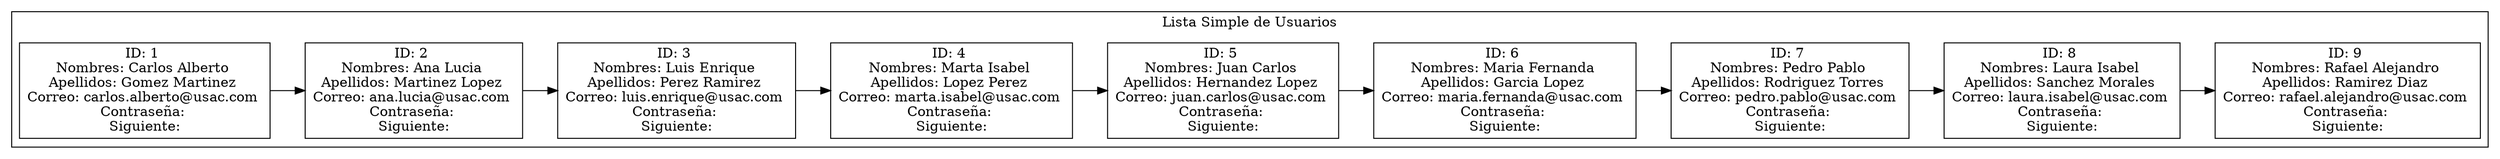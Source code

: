 digraph G {
    node [shape=record];
    rankdir=LR;
    subgraph cluster_0 {
        label = "Lista Simple de Usuarios";
        n0 [label = "{<data> ID: 1 \nNombres: Carlos Alberto \nApellidos: Gomez Martinez \nCorreo: carlos.alberto@usac.com \nContraseña:  \nSiguiente: }"];
        n1 [label = "{<data> ID: 2 \nNombres: Ana Lucia \nApellidos: Martinez Lopez \nCorreo: ana.lucia@usac.com \nContraseña:  \nSiguiente: }"];
        n2 [label = "{<data> ID: 3 \nNombres: Luis Enrique \nApellidos: Perez Ramirez \nCorreo: luis.enrique@usac.com \nContraseña:  \nSiguiente: }"];
        n3 [label = "{<data> ID: 4 \nNombres: Marta Isabel \nApellidos: Lopez Perez \nCorreo: marta.isabel@usac.com \nContraseña:  \nSiguiente: }"];
        n4 [label = "{<data> ID: 5 \nNombres: Juan Carlos \nApellidos: Hernandez Lopez \nCorreo: juan.carlos@usac.com \nContraseña:  \nSiguiente: }"];
        n5 [label = "{<data> ID: 6 \nNombres: Maria Fernanda \nApellidos: Garcia Lopez \nCorreo: maria.fernanda@usac.com \nContraseña:  \nSiguiente: }"];
        n6 [label = "{<data> ID: 7 \nNombres: Pedro Pablo \nApellidos: Rodriguez Torres \nCorreo: pedro.pablo@usac.com \nContraseña:  \nSiguiente: }"];
        n7 [label = "{<data> ID: 8 \nNombres: Laura Isabel \nApellidos: Sanchez Morales \nCorreo: laura.isabel@usac.com \nContraseña:  \nSiguiente: }"];
        n8 [label = "{<data> ID: 9 \nNombres: Rafael Alejandro \nApellidos: Ramirez Diaz \nCorreo: rafael.alejandro@usac.com \nContraseña:  \nSiguiente: }"];
        n0 -> n1;
        n1 -> n2;
        n2 -> n3;
        n3 -> n4;
        n4 -> n5;
        n5 -> n6;
        n6 -> n7;
        n7 -> n8;
    }
}
